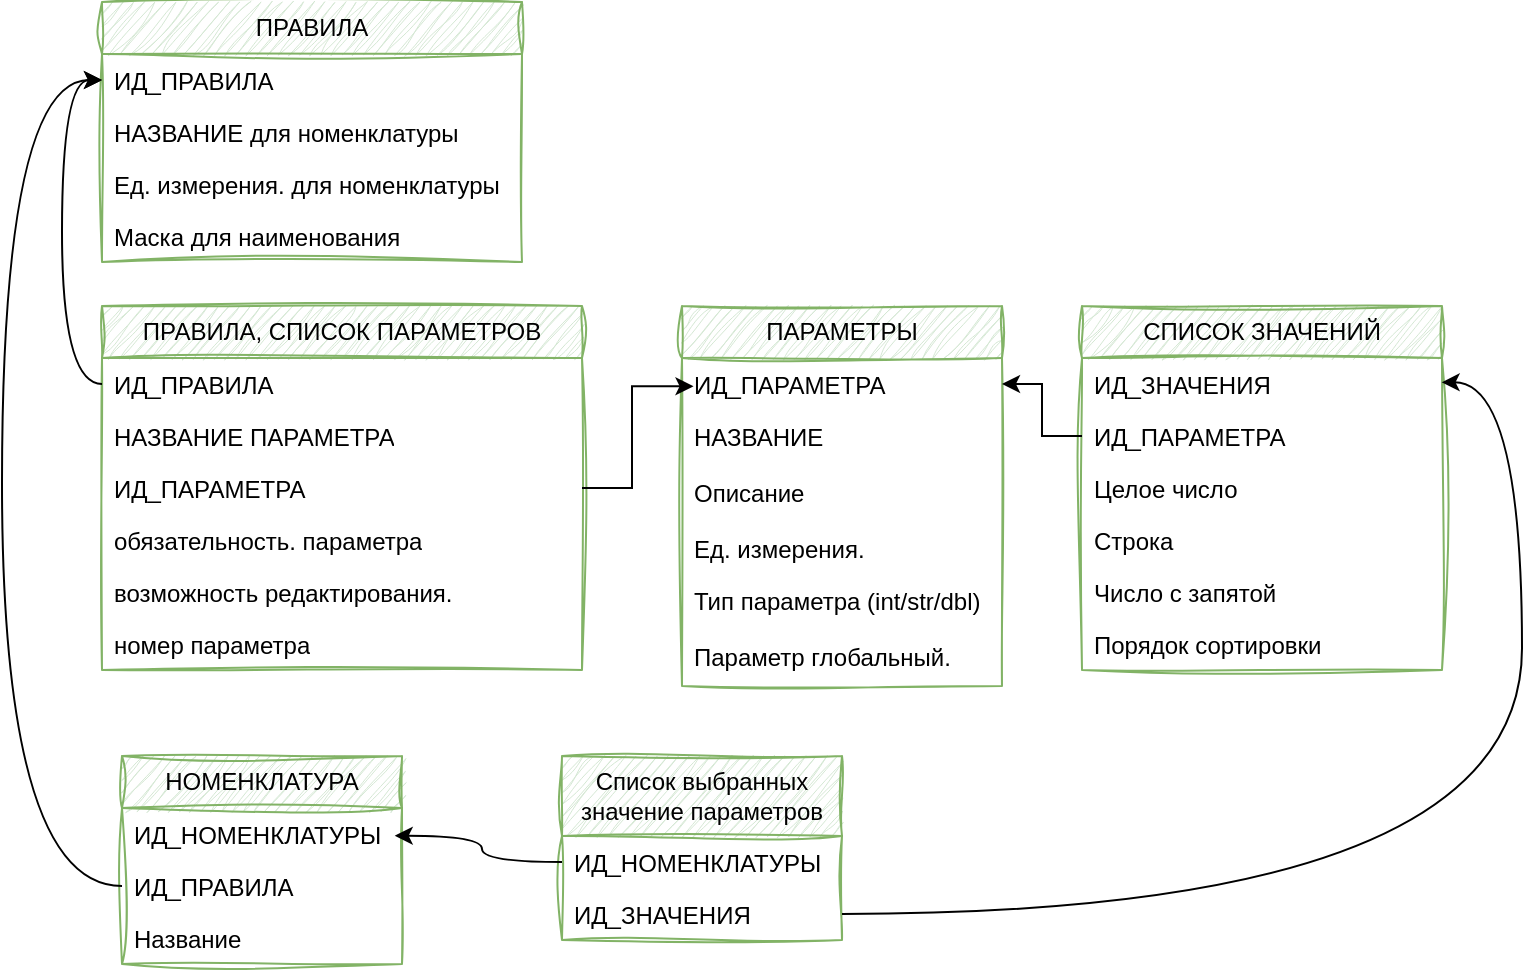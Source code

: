 <mxfile version="24.7.17">
  <diagram name="Страница — 1" id="oeQUNwz3V5ky1jBuh0Wf">
    <mxGraphModel dx="2566" dy="1110" grid="1" gridSize="10" guides="1" tooltips="1" connect="1" arrows="1" fold="1" page="1" pageScale="1" pageWidth="827" pageHeight="1169" math="0" shadow="0">
      <root>
        <mxCell id="0" />
        <mxCell id="1" parent="0" />
        <mxCell id="LVLLRtMR3lNvSjV5_hO3-1" value="НОМЕНКЛАТУРА" style="swimlane;fontStyle=0;childLayout=stackLayout;horizontal=1;startSize=26;fillColor=#d5e8d4;horizontalStack=0;resizeParent=1;resizeParentMax=0;resizeLast=0;collapsible=1;marginBottom=0;whiteSpace=wrap;html=1;sketch=1;jiggle=2;curveFitting=1;strokeColor=#82b366;align=center;verticalAlign=middle;fontFamily=Helvetica;fontSize=12;" parent="1" vertex="1">
          <mxGeometry x="-1570" y="417" width="140" height="104" as="geometry" />
        </mxCell>
        <mxCell id="LVLLRtMR3lNvSjV5_hO3-2" value="ИД_НОМЕНКЛАТУРЫ&lt;span style=&quot;white-space: pre;&quot;&gt;&#x9;&lt;/span&gt;" style="text;strokeColor=none;fillColor=none;align=left;verticalAlign=top;spacingLeft=4;spacingRight=4;overflow=hidden;rotatable=0;points=[[0,0.5],[1,0.5]];portConstraint=eastwest;whiteSpace=wrap;html=1;fontFamily=Helvetica;fontSize=12;fontColor=default;fontStyle=0;" parent="LVLLRtMR3lNvSjV5_hO3-1" vertex="1">
          <mxGeometry y="26" width="140" height="26" as="geometry" />
        </mxCell>
        <mxCell id="LVLLRtMR3lNvSjV5_hO3-3" value="ИД_ПРАВИЛА" style="text;strokeColor=none;fillColor=none;align=left;verticalAlign=top;spacingLeft=4;spacingRight=4;overflow=hidden;rotatable=0;points=[[0,0.5],[1,0.5]];portConstraint=eastwest;whiteSpace=wrap;html=1;fontFamily=Helvetica;fontSize=12;fontColor=default;fontStyle=0;" parent="LVLLRtMR3lNvSjV5_hO3-1" vertex="1">
          <mxGeometry y="52" width="140" height="26" as="geometry" />
        </mxCell>
        <mxCell id="LVLLRtMR3lNvSjV5_hO3-4" value="Название" style="text;strokeColor=none;fillColor=none;align=left;verticalAlign=top;spacingLeft=4;spacingRight=4;overflow=hidden;rotatable=0;points=[[0,0.5],[1,0.5]];portConstraint=eastwest;whiteSpace=wrap;html=1;fontFamily=Helvetica;fontSize=12;fontColor=default;fontStyle=0;" parent="LVLLRtMR3lNvSjV5_hO3-1" vertex="1">
          <mxGeometry y="78" width="140" height="26" as="geometry" />
        </mxCell>
        <mxCell id="LVLLRtMR3lNvSjV5_hO3-7" value="Список выбранных значение параметров" style="swimlane;fontStyle=0;childLayout=stackLayout;horizontal=1;startSize=40;fillColor=#d5e8d4;horizontalStack=0;resizeParent=1;resizeParentMax=0;resizeLast=0;collapsible=1;marginBottom=0;whiteSpace=wrap;html=1;sketch=1;jiggle=2;curveFitting=1;strokeColor=#82b366;align=center;verticalAlign=middle;fontFamily=Helvetica;fontSize=12;" parent="1" vertex="1">
          <mxGeometry x="-1350" y="417" width="140" height="92" as="geometry" />
        </mxCell>
        <mxCell id="LVLLRtMR3lNvSjV5_hO3-8" value="ИД_НОМЕНКЛАТУРЫ&lt;span style=&quot;white-space: pre;&quot;&gt;&#x9;&lt;/span&gt;" style="text;strokeColor=none;fillColor=none;align=left;verticalAlign=top;spacingLeft=4;spacingRight=4;overflow=hidden;rotatable=0;points=[[0,0.5],[1,0.5]];portConstraint=eastwest;whiteSpace=wrap;html=1;fontFamily=Helvetica;fontSize=12;fontColor=default;fontStyle=0;" parent="LVLLRtMR3lNvSjV5_hO3-7" vertex="1">
          <mxGeometry y="40" width="140" height="26" as="geometry" />
        </mxCell>
        <mxCell id="LVLLRtMR3lNvSjV5_hO3-9" value="ИД&lt;span style=&quot;white-space: pre;&quot;&gt;_ЗНАЧЕНИЯ&#x9;&lt;/span&gt;" style="text;strokeColor=none;fillColor=none;align=left;verticalAlign=top;spacingLeft=4;spacingRight=4;overflow=hidden;rotatable=0;points=[[0,0.5],[1,0.5]];portConstraint=eastwest;whiteSpace=wrap;html=1;fontFamily=Helvetica;fontSize=12;fontColor=default;fontStyle=0;" parent="LVLLRtMR3lNvSjV5_hO3-7" vertex="1">
          <mxGeometry y="66" width="140" height="26" as="geometry" />
        </mxCell>
        <mxCell id="LVLLRtMR3lNvSjV5_hO3-18" value="ПАРАМЕТРЫ" style="swimlane;fontStyle=0;childLayout=stackLayout;horizontal=1;startSize=26;fillColor=#d5e8d4;horizontalStack=0;resizeParent=1;resizeParentMax=0;resizeLast=0;collapsible=1;marginBottom=0;whiteSpace=wrap;html=1;sketch=1;jiggle=2;curveFitting=1;strokeColor=#82b366;align=center;verticalAlign=middle;fontFamily=Helvetica;fontSize=12;" parent="1" vertex="1">
          <mxGeometry x="-1290" y="192" width="160" height="190" as="geometry" />
        </mxCell>
        <mxCell id="LVLLRtMR3lNvSjV5_hO3-19" value="ИД_ПАРАМЕТРА" style="text;strokeColor=none;fillColor=none;align=left;verticalAlign=top;spacingLeft=4;spacingRight=4;overflow=hidden;rotatable=0;points=[[0,0.5],[1,0.5]];portConstraint=eastwest;whiteSpace=wrap;html=1;fontFamily=Helvetica;fontSize=12;fontColor=default;fontStyle=0;" parent="LVLLRtMR3lNvSjV5_hO3-18" vertex="1">
          <mxGeometry y="26" width="160" height="26" as="geometry" />
        </mxCell>
        <mxCell id="LVLLRtMR3lNvSjV5_hO3-20" value="НАЗВАНИЕ" style="text;strokeColor=none;fillColor=none;align=left;verticalAlign=top;spacingLeft=4;spacingRight=4;overflow=hidden;rotatable=0;points=[[0,0.5],[1,0.5]];portConstraint=eastwest;whiteSpace=wrap;html=1;fontFamily=Helvetica;fontSize=12;fontColor=default;fontStyle=0;" parent="LVLLRtMR3lNvSjV5_hO3-18" vertex="1">
          <mxGeometry y="52" width="160" height="28" as="geometry" />
        </mxCell>
        <mxCell id="LVLLRtMR3lNvSjV5_hO3-46" value="Описание" style="text;strokeColor=none;fillColor=none;align=left;verticalAlign=top;spacingLeft=4;spacingRight=4;overflow=hidden;rotatable=0;points=[[0,0.5],[1,0.5]];portConstraint=eastwest;whiteSpace=wrap;html=1;fontFamily=Helvetica;fontSize=12;fontColor=default;fontStyle=0;" parent="LVLLRtMR3lNvSjV5_hO3-18" vertex="1">
          <mxGeometry y="80" width="160" height="28" as="geometry" />
        </mxCell>
        <mxCell id="LVLLRtMR3lNvSjV5_hO3-70" value="Ед. измерения." style="text;strokeColor=none;fillColor=none;align=left;verticalAlign=top;spacingLeft=4;spacingRight=4;overflow=hidden;rotatable=0;points=[[0,0.5],[1,0.5]];portConstraint=eastwest;whiteSpace=wrap;html=1;fontFamily=Helvetica;fontSize=12;fontColor=default;fontStyle=0;" parent="LVLLRtMR3lNvSjV5_hO3-18" vertex="1">
          <mxGeometry y="108" width="160" height="26" as="geometry" />
        </mxCell>
        <mxCell id="LVLLRtMR3lNvSjV5_hO3-64" value="Тип параметра (int/str/dbl)" style="text;strokeColor=none;fillColor=none;align=left;verticalAlign=top;spacingLeft=4;spacingRight=4;overflow=hidden;rotatable=0;points=[[0,0.5],[1,0.5]];portConstraint=eastwest;whiteSpace=wrap;html=1;fontFamily=Helvetica;fontSize=12;fontColor=default;fontStyle=0;" parent="LVLLRtMR3lNvSjV5_hO3-18" vertex="1">
          <mxGeometry y="134" width="160" height="28" as="geometry" />
        </mxCell>
        <mxCell id="LVLLRtMR3lNvSjV5_hO3-71" value="Параметр глобальный." style="text;strokeColor=none;fillColor=none;align=left;verticalAlign=top;spacingLeft=4;spacingRight=4;overflow=hidden;rotatable=0;points=[[0,0.5],[1,0.5]];portConstraint=eastwest;whiteSpace=wrap;html=1;fontFamily=Helvetica;fontSize=12;fontColor=default;fontStyle=0;" parent="LVLLRtMR3lNvSjV5_hO3-18" vertex="1">
          <mxGeometry y="162" width="160" height="28" as="geometry" />
        </mxCell>
        <mxCell id="LVLLRtMR3lNvSjV5_hO3-21" value="СПИСОК ЗНАЧЕНИЙ" style="swimlane;fontStyle=0;childLayout=stackLayout;horizontal=1;startSize=26;fillColor=#d5e8d4;horizontalStack=0;resizeParent=1;resizeParentMax=0;resizeLast=0;collapsible=1;marginBottom=0;whiteSpace=wrap;html=1;sketch=1;jiggle=2;curveFitting=1;strokeColor=#82b366;align=center;verticalAlign=middle;fontFamily=Helvetica;fontSize=12;" parent="1" vertex="1">
          <mxGeometry x="-1090" y="192" width="180" height="182" as="geometry" />
        </mxCell>
        <mxCell id="LVLLRtMR3lNvSjV5_hO3-22" value="ИД&lt;span style=&quot;white-space: pre;&quot;&gt;_ЗНАЧЕНИЯ&#x9;&lt;/span&gt;" style="text;strokeColor=none;fillColor=none;align=left;verticalAlign=top;spacingLeft=4;spacingRight=4;overflow=hidden;rotatable=0;points=[[0,0.5],[1,0.5]];portConstraint=eastwest;whiteSpace=wrap;html=1;fontFamily=Helvetica;fontSize=12;fontColor=default;fontStyle=0;" parent="LVLLRtMR3lNvSjV5_hO3-21" vertex="1">
          <mxGeometry y="26" width="180" height="26" as="geometry" />
        </mxCell>
        <mxCell id="LVLLRtMR3lNvSjV5_hO3-23" value="ИД_ПАРАМЕТРА" style="text;strokeColor=none;fillColor=none;align=left;verticalAlign=top;spacingLeft=4;spacingRight=4;overflow=hidden;rotatable=0;points=[[0,0.5],[1,0.5]];portConstraint=eastwest;whiteSpace=wrap;html=1;fontFamily=Helvetica;fontSize=12;fontColor=default;fontStyle=0;" parent="LVLLRtMR3lNvSjV5_hO3-21" vertex="1">
          <mxGeometry y="52" width="180" height="26" as="geometry" />
        </mxCell>
        <mxCell id="LVLLRtMR3lNvSjV5_hO3-24" value="Целое число" style="text;strokeColor=none;fillColor=none;align=left;verticalAlign=top;spacingLeft=4;spacingRight=4;overflow=hidden;rotatable=0;points=[[0,0.5],[1,0.5]];portConstraint=eastwest;whiteSpace=wrap;html=1;fontFamily=Helvetica;fontSize=12;fontColor=default;fontStyle=0;" parent="LVLLRtMR3lNvSjV5_hO3-21" vertex="1">
          <mxGeometry y="78" width="180" height="26" as="geometry" />
        </mxCell>
        <mxCell id="LVLLRtMR3lNvSjV5_hO3-25" value="Строка" style="text;strokeColor=none;fillColor=none;align=left;verticalAlign=top;spacingLeft=4;spacingRight=4;overflow=hidden;rotatable=0;points=[[0,0.5],[1,0.5]];portConstraint=eastwest;whiteSpace=wrap;html=1;fontFamily=Helvetica;fontSize=12;fontColor=default;fontStyle=0;" parent="LVLLRtMR3lNvSjV5_hO3-21" vertex="1">
          <mxGeometry y="104" width="180" height="26" as="geometry" />
        </mxCell>
        <mxCell id="LVLLRtMR3lNvSjV5_hO3-45" value="Число с запятой" style="text;strokeColor=none;fillColor=none;align=left;verticalAlign=top;spacingLeft=4;spacingRight=4;overflow=hidden;rotatable=0;points=[[0,0.5],[1,0.5]];portConstraint=eastwest;whiteSpace=wrap;html=1;fontFamily=Helvetica;fontSize=12;fontColor=default;fontStyle=0;" parent="LVLLRtMR3lNvSjV5_hO3-21" vertex="1">
          <mxGeometry y="130" width="180" height="26" as="geometry" />
        </mxCell>
        <mxCell id="LVLLRtMR3lNvSjV5_hO3-72" value="Порядок сортировки" style="text;strokeColor=none;fillColor=none;align=left;verticalAlign=top;spacingLeft=4;spacingRight=4;overflow=hidden;rotatable=0;points=[[0,0.5],[1,0.5]];portConstraint=eastwest;whiteSpace=wrap;html=1;fontFamily=Helvetica;fontSize=12;fontColor=default;fontStyle=0;" parent="LVLLRtMR3lNvSjV5_hO3-21" vertex="1">
          <mxGeometry y="156" width="180" height="26" as="geometry" />
        </mxCell>
        <mxCell id="LVLLRtMR3lNvSjV5_hO3-27" value="ПРАВИЛА, СПИСОК ПАРАМЕТРОВ" style="swimlane;fontStyle=0;childLayout=stackLayout;horizontal=1;startSize=26;fillColor=#d5e8d4;horizontalStack=0;resizeParent=1;resizeParentMax=0;resizeLast=0;collapsible=1;marginBottom=0;whiteSpace=wrap;html=1;sketch=1;jiggle=2;curveFitting=1;strokeColor=#82b366;align=center;verticalAlign=middle;fontFamily=Helvetica;fontSize=12;" parent="1" vertex="1">
          <mxGeometry x="-1580" y="192" width="240" height="182" as="geometry" />
        </mxCell>
        <mxCell id="LVLLRtMR3lNvSjV5_hO3-28" value="ИД_ПРАВИЛА" style="text;strokeColor=none;fillColor=none;align=left;verticalAlign=top;spacingLeft=4;spacingRight=4;overflow=hidden;rotatable=0;points=[[0,0.5],[1,0.5]];portConstraint=eastwest;whiteSpace=wrap;html=1;fontFamily=Helvetica;fontSize=12;fontColor=default;fontStyle=0;" parent="LVLLRtMR3lNvSjV5_hO3-27" vertex="1">
          <mxGeometry y="26" width="240" height="26" as="geometry" />
        </mxCell>
        <mxCell id="LVLLRtMR3lNvSjV5_hO3-29" value="НАЗВАНИЕ ПАРАМЕТРА" style="text;strokeColor=none;fillColor=none;align=left;verticalAlign=top;spacingLeft=4;spacingRight=4;overflow=hidden;rotatable=0;points=[[0,0.5],[1,0.5]];portConstraint=eastwest;whiteSpace=wrap;html=1;fontFamily=Helvetica;fontSize=12;fontColor=default;fontStyle=0;" parent="LVLLRtMR3lNvSjV5_hO3-27" vertex="1">
          <mxGeometry y="52" width="240" height="26" as="geometry" />
        </mxCell>
        <mxCell id="LVLLRtMR3lNvSjV5_hO3-59" value="ИД_ПАРАМЕТРА" style="text;strokeColor=none;fillColor=none;align=left;verticalAlign=top;spacingLeft=4;spacingRight=4;overflow=hidden;rotatable=0;points=[[0,0.5],[1,0.5]];portConstraint=eastwest;whiteSpace=wrap;html=1;fontFamily=Helvetica;fontSize=12;fontColor=default;fontStyle=0;" parent="LVLLRtMR3lNvSjV5_hO3-27" vertex="1">
          <mxGeometry y="78" width="240" height="26" as="geometry" />
        </mxCell>
        <mxCell id="LVLLRtMR3lNvSjV5_hO3-50" value="обязательность. параметра" style="text;strokeColor=none;fillColor=none;align=left;verticalAlign=top;spacingLeft=4;spacingRight=4;overflow=hidden;rotatable=0;points=[[0,0.5],[1,0.5]];portConstraint=eastwest;whiteSpace=wrap;html=1;fontFamily=Helvetica;fontSize=12;fontColor=default;fontStyle=0;" parent="LVLLRtMR3lNvSjV5_hO3-27" vertex="1">
          <mxGeometry y="104" width="240" height="26" as="geometry" />
        </mxCell>
        <mxCell id="LVLLRtMR3lNvSjV5_hO3-60" value="возможность редактирования." style="text;strokeColor=none;fillColor=none;align=left;verticalAlign=top;spacingLeft=4;spacingRight=4;overflow=hidden;rotatable=0;points=[[0,0.5],[1,0.5]];portConstraint=eastwest;whiteSpace=wrap;html=1;fontFamily=Helvetica;fontSize=12;fontColor=default;fontStyle=0;" parent="LVLLRtMR3lNvSjV5_hO3-27" vertex="1">
          <mxGeometry y="130" width="240" height="26" as="geometry" />
        </mxCell>
        <mxCell id="sqD4sufVCa2uI1O0c_1I-1" value="&lt;div&gt;номер параметра&lt;/div&gt;" style="text;strokeColor=none;fillColor=none;align=left;verticalAlign=top;spacingLeft=4;spacingRight=4;overflow=hidden;rotatable=0;points=[[0,0.5],[1,0.5]];portConstraint=eastwest;whiteSpace=wrap;html=1;fontFamily=Helvetica;fontSize=12;fontColor=default;fontStyle=0;" vertex="1" parent="LVLLRtMR3lNvSjV5_hO3-27">
          <mxGeometry y="156" width="240" height="26" as="geometry" />
        </mxCell>
        <mxCell id="LVLLRtMR3lNvSjV5_hO3-53" value="ПРАВИЛА " style="swimlane;fontStyle=0;childLayout=stackLayout;horizontal=1;startSize=26;fillColor=#d5e8d4;horizontalStack=0;resizeParent=1;resizeParentMax=0;resizeLast=0;collapsible=1;marginBottom=0;whiteSpace=wrap;html=1;sketch=1;jiggle=2;curveFitting=1;strokeColor=#82b366;align=center;verticalAlign=middle;fontFamily=Helvetica;fontSize=12;" parent="1" vertex="1">
          <mxGeometry x="-1580" y="40" width="210" height="130" as="geometry" />
        </mxCell>
        <mxCell id="LVLLRtMR3lNvSjV5_hO3-54" value="ИД_ПРАВИЛА" style="text;strokeColor=none;fillColor=none;align=left;verticalAlign=top;spacingLeft=4;spacingRight=4;overflow=hidden;rotatable=0;points=[[0,0.5],[1,0.5]];portConstraint=eastwest;whiteSpace=wrap;html=1;fontFamily=Helvetica;fontSize=12;fontColor=default;fontStyle=0;" parent="LVLLRtMR3lNvSjV5_hO3-53" vertex="1">
          <mxGeometry y="26" width="210" height="26" as="geometry" />
        </mxCell>
        <mxCell id="LVLLRtMR3lNvSjV5_hO3-55" value="НАЗВАНИЕ для номенклатуры" style="text;strokeColor=none;fillColor=none;align=left;verticalAlign=top;spacingLeft=4;spacingRight=4;overflow=hidden;rotatable=0;points=[[0,0.5],[1,0.5]];portConstraint=eastwest;whiteSpace=wrap;html=1;fontFamily=Helvetica;fontSize=12;fontColor=default;fontStyle=0;" parent="LVLLRtMR3lNvSjV5_hO3-53" vertex="1">
          <mxGeometry y="52" width="210" height="26" as="geometry" />
        </mxCell>
        <mxCell id="LVLLRtMR3lNvSjV5_hO3-56" value="Ед. измерения. для номенклатуры" style="text;strokeColor=none;fillColor=none;align=left;verticalAlign=top;spacingLeft=4;spacingRight=4;overflow=hidden;rotatable=0;points=[[0,0.5],[1,0.5]];portConstraint=eastwest;whiteSpace=wrap;html=1;fontFamily=Helvetica;fontSize=12;fontColor=default;fontStyle=0;" parent="LVLLRtMR3lNvSjV5_hO3-53" vertex="1">
          <mxGeometry y="78" width="210" height="26" as="geometry" />
        </mxCell>
        <mxCell id="LVLLRtMR3lNvSjV5_hO3-65" value="Маска для наименования" style="text;strokeColor=none;fillColor=none;align=left;verticalAlign=top;spacingLeft=4;spacingRight=4;overflow=hidden;rotatable=0;points=[[0,0.5],[1,0.5]];portConstraint=eastwest;whiteSpace=wrap;html=1;fontFamily=Helvetica;fontSize=12;fontColor=default;fontStyle=0;" parent="LVLLRtMR3lNvSjV5_hO3-53" vertex="1">
          <mxGeometry y="104" width="210" height="26" as="geometry" />
        </mxCell>
        <mxCell id="LVLLRtMR3lNvSjV5_hO3-61" style="edgeStyle=orthogonalEdgeStyle;rounded=0;orthogonalLoop=1;jettySize=auto;html=1;entryX=0.036;entryY=0.544;entryDx=0;entryDy=0;entryPerimeter=0;" parent="1" source="LVLLRtMR3lNvSjV5_hO3-59" target="LVLLRtMR3lNvSjV5_hO3-19" edge="1">
          <mxGeometry relative="1" as="geometry" />
        </mxCell>
        <mxCell id="LVLLRtMR3lNvSjV5_hO3-63" style="edgeStyle=orthogonalEdgeStyle;rounded=0;orthogonalLoop=1;jettySize=auto;html=1;entryX=0;entryY=0.5;entryDx=0;entryDy=0;curved=1;" parent="1" source="LVLLRtMR3lNvSjV5_hO3-28" target="LVLLRtMR3lNvSjV5_hO3-54" edge="1">
          <mxGeometry relative="1" as="geometry" />
        </mxCell>
        <mxCell id="LVLLRtMR3lNvSjV5_hO3-66" style="edgeStyle=orthogonalEdgeStyle;rounded=0;orthogonalLoop=1;jettySize=auto;html=1;entryX=1;entryY=0.5;entryDx=0;entryDy=0;" parent="1" source="LVLLRtMR3lNvSjV5_hO3-23" target="LVLLRtMR3lNvSjV5_hO3-19" edge="1">
          <mxGeometry relative="1" as="geometry" />
        </mxCell>
        <mxCell id="LVLLRtMR3lNvSjV5_hO3-67" style="edgeStyle=orthogonalEdgeStyle;rounded=0;orthogonalLoop=1;jettySize=auto;html=1;entryX=0;entryY=0.5;entryDx=0;entryDy=0;curved=1;exitX=0;exitY=0.5;exitDx=0;exitDy=0;" parent="1" source="LVLLRtMR3lNvSjV5_hO3-3" target="LVLLRtMR3lNvSjV5_hO3-54" edge="1">
          <mxGeometry relative="1" as="geometry">
            <Array as="points">
              <mxPoint x="-1630" y="482" />
              <mxPoint x="-1630" y="79" />
            </Array>
          </mxGeometry>
        </mxCell>
        <mxCell id="LVLLRtMR3lNvSjV5_hO3-68" style="edgeStyle=orthogonalEdgeStyle;shape=connector;curved=1;rounded=0;orthogonalLoop=1;jettySize=auto;html=1;entryX=0.974;entryY=0.533;entryDx=0;entryDy=0;entryPerimeter=0;strokeColor=default;align=center;verticalAlign=middle;fontFamily=Helvetica;fontSize=11;fontColor=default;labelBackgroundColor=default;endArrow=classic;" parent="1" source="LVLLRtMR3lNvSjV5_hO3-8" target="LVLLRtMR3lNvSjV5_hO3-2" edge="1">
          <mxGeometry relative="1" as="geometry" />
        </mxCell>
        <mxCell id="LVLLRtMR3lNvSjV5_hO3-69" style="edgeStyle=orthogonalEdgeStyle;shape=connector;curved=1;rounded=0;orthogonalLoop=1;jettySize=auto;html=1;strokeColor=default;align=center;verticalAlign=middle;fontFamily=Helvetica;fontSize=11;fontColor=default;labelBackgroundColor=default;endArrow=classic;exitX=1;exitY=0.5;exitDx=0;exitDy=0;entryX=0.999;entryY=0.468;entryDx=0;entryDy=0;entryPerimeter=0;" parent="1" source="LVLLRtMR3lNvSjV5_hO3-9" target="LVLLRtMR3lNvSjV5_hO3-22" edge="1">
          <mxGeometry relative="1" as="geometry">
            <mxPoint x="-910" y="230" as="targetPoint" />
            <Array as="points">
              <mxPoint x="-870" y="496" />
              <mxPoint x="-870" y="230" />
            </Array>
          </mxGeometry>
        </mxCell>
      </root>
    </mxGraphModel>
  </diagram>
</mxfile>
